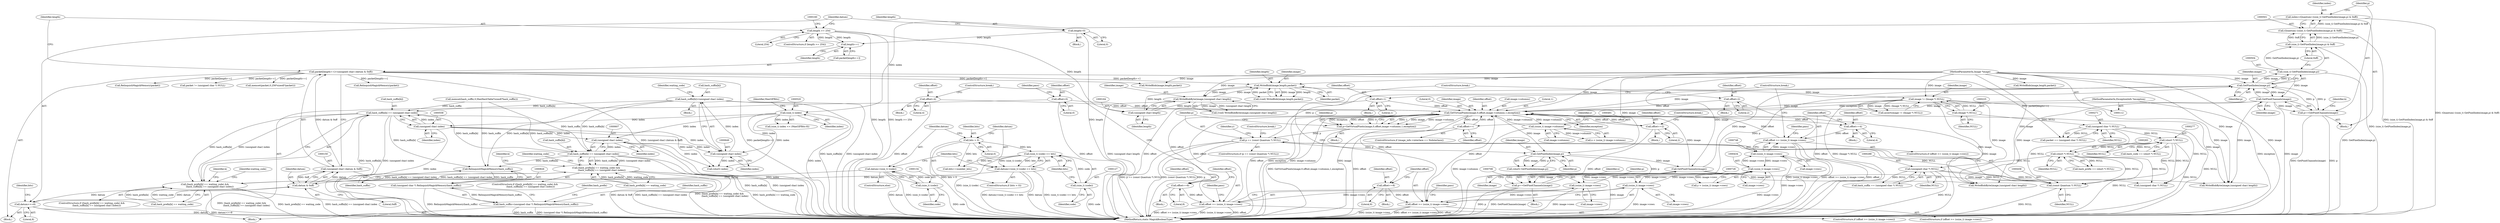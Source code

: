 digraph "0_ImageMagick6_61135001a625364e29bdce83832f043eebde7b5a_0@array" {
"1000644" [label="(Call,hash_suffix[k]=(unsigned char) index)"];
"1000648" [label="(Call,(unsigned char) index)"];
"1000606" [label="(Call,(unsigned char) index)"];
"1000557" [label="(Call,(unsigned char) index)"];
"1000519" [label="(Call,(size_t) index)"];
"1000498" [label="(Call,index=(Quantum) ((size_t) GetPixelIndex(image,p) & 0xff))"];
"1000500" [label="(Call,(Quantum) ((size_t) GetPixelIndex(image,p) & 0xff))"];
"1000502" [label="(Call,(size_t) GetPixelIndex(image,p) & 0xff)"];
"1000503" [label="(Call,(size_t) GetPixelIndex(image,p))"];
"1000505" [label="(Call,GetPixelIndex(image,p))"];
"1000475" [label="(Call,GetPixelChannels(image))"];
"1000470" [label="(Call,GetPixelIndex(image,p))"];
"1000445" [label="(Call,GetVirtualPixels(image,0,offset,image->columns,1,exception))"];
"1000222" [label="(Call,image != (Image *) NULL)"];
"1000168" [label="(Call,WriteBlob(image,length,packet))"];
"1000161" [label="(Call,WriteBlobByte(image,(unsigned char) length))"];
"1000114" [label="(MethodParameterIn,Image *image)"];
"1000163" [label="(Call,(unsigned char) length)"];
"1000155" [label="(Call,length >= 254)"];
"1000147" [label="(Call,length++)"];
"1000172" [label="(Call,length=0)"];
"1000144" [label="(Call,packet[length++]=(unsigned char) (datum & 0xff))"];
"1000149" [label="(Call,(unsigned char) (datum & 0xff))"];
"1000151" [label="(Call,datum & 0xff)"];
"1000131" [label="(Call,datum=(size_t) (code))"];
"1000133" [label="(Call,(size_t) (code))"];
"1000175" [label="(Call,datum>>=8)"];
"1000123" [label="(Call,datum|=(size_t) (code) << bits)"];
"1000125" [label="(Call,(size_t) (code) << bits)"];
"1000126" [label="(Call,(size_t) (code))"];
"1000120" [label="(Call,bits > 0)"];
"1000224" [label="(Call,(Image *) NULL)"];
"1000511" [label="(Call,GetPixelChannels(image))"];
"1000692" [label="(Call,offset++)"];
"1000715" [label="(Call,offset=4)"];
"1000761" [label="(Call,offset+=2)"];
"1000745" [label="(Call,offset >= (ssize_t) image->rows)"];
"1000741" [label="(Call,offset+=4)"];
"1000747" [label="(Call,(ssize_t) image->rows)"];
"1000433" [label="(Call,(ssize_t) image->rows)"];
"1000707" [label="(Call,(ssize_t) image->rows)"];
"1000727" [label="(Call,(ssize_t) image->rows)"];
"1000705" [label="(Call,offset >= (ssize_t) image->rows)"];
"1000701" [label="(Call,offset+=8)"];
"1000725" [label="(Call,offset >= (ssize_t) image->rows)"];
"1000721" [label="(Call,offset+=8)"];
"1000755" [label="(Call,offset=1)"];
"1000735" [label="(Call,offset=2)"];
"1000418" [label="(Call,offset=0)"];
"1000490" [label="(Call,(ssize_t) image->columns)"];
"1000116" [label="(MethodParameterIn,ExceptionInfo *exception)"];
"1000455" [label="(Call,p == (const Quantum *) NULL)"];
"1000443" [label="(Call,p=GetVirtualPixels(image,0,offset,image->columns,1,exception))"];
"1000457" [label="(Call,(const Quantum *) NULL)"];
"1000282" [label="(Call,(short *) NULL)"];
"1000276" [label="(Call,(short *) NULL)"];
"1000270" [label="(Call,(unsigned char *) NULL)"];
"1000287" [label="(Call,(unsigned char *) NULL)"];
"1000473" [label="(Call,p+=GetPixelChannels(image))"];
"1000509" [label="(Call,p+=GetPixelChannels(image))"];
"1000553" [label="(Call,hash_suffix[k] == (unsigned char) index)"];
"1000547" [label="(Call,(hash_prefix[k] == waiting_code) &&\n              (hash_suffix[k] == (unsigned char) index))"];
"1000596" [label="(Call,(hash_prefix[k] == waiting_code) &&\n                (hash_suffix[k] == (unsigned char) index))"];
"1000602" [label="(Call,hash_suffix[k] == (unsigned char) index)"];
"1000827" [label="(Call,RelinquishMagickMemory(hash_suffix))"];
"1000825" [label="(Call,(unsigned char *) RelinquishMagickMemory(hash_suffix))"];
"1000823" [label="(Call,hash_suffix=(unsigned char *) RelinquishMagickMemory(hash_suffix))"];
"1000465" [label="(Block,)"];
"1000500" [label="(Call,(Quantum) ((size_t) GetPixelIndex(image,p) & 0xff))"];
"1000175" [label="(Call,datum>>=8)"];
"1000449" [label="(Call,image->columns)"];
"1000706" [label="(Identifier,offset)"];
"1000272" [label="(Identifier,NULL)"];
"1000282" [label="(Call,(short *) NULL)"];
"1000468" [label="(Call,(short) GetPixelIndex(image,p))"];
"1000452" [label="(Literal,1)"];
"1000705" [label="(Call,offset >= (ssize_t) image->rows)"];
"1000153" [label="(Literal,0xff)"];
"1000791" [label="(Call,WriteBlobByte(image,(unsigned char) length))"];
"1000123" [label="(Call,datum|=(size_t) (code) << bits)"];
"1000692" [label="(Call,offset++)"];
"1000155" [label="(Call,length >= 254)"];
"1000472" [label="(Identifier,p)"];
"1000845" [label="(Call,RelinquishMagickMemory(packet))"];
"1000456" [label="(Identifier,p)"];
"1000726" [label="(Identifier,offset)"];
"1000447" [label="(Literal,0)"];
"1000497" [label="(Block,)"];
"1000177" [label="(Literal,8)"];
"1000812" [label="(Call,WriteBlobByte(image,(unsigned char) length))"];
"1000756" [label="(Identifier,offset)"];
"1000422" [label="(Identifier,pass)"];
"1000754" [label="(Identifier,pass)"];
"1000169" [label="(Identifier,image)"];
"1000471" [label="(Identifier,image)"];
"1000439" [label="(Identifier,y)"];
"1000280" [label="(Call,hash_prefix == (short *) NULL)"];
"1000546" [label="(ControlStructure,if ((hash_prefix[k] == waiting_code) &&\n              (hash_suffix[k] == (unsigned char) index)))"];
"1000145" [label="(Call,packet[length++])"];
"1000276" [label="(Call,(short *) NULL)"];
"1000746" [label="(Identifier,offset)"];
"1000824" [label="(Identifier,hash_suffix)"];
"1000720" [label="(Block,)"];
"1000644" [label="(Call,hash_suffix[k]=(unsigned char) index)"];
"1000828" [label="(Identifier,hash_suffix)"];
"1000114" [label="(MethodParameterIn,Image *image)"];
"1000488" [label="(Call,x < (ssize_t) image->columns)"];
"1000166" [label="(Call,(void) WriteBlob(image,length,packet))"];
"1000722" [label="(Identifier,offset)"];
"1000700" [label="(Block,)"];
"1000455" [label="(Call,p == (const Quantum *) NULL)"];
"1000121" [label="(Identifier,bits)"];
"1000519" [label="(Call,(size_t) index)"];
"1000502" [label="(Call,(size_t) GetPixelIndex(image,p) & 0xff)"];
"1000825" [label="(Call,(unsigned char *) RelinquishMagickMemory(hash_suffix))"];
"1000579" [label="(Identifier,k)"];
"1000762" [label="(Identifier,offset)"];
"1000514" [label="(Identifier,k)"];
"1000760" [label="(Block,)"];
"1000226" [label="(Identifier,NULL)"];
"1000602" [label="(Call,hash_suffix[k] == (unsigned char) index)"];
"1000162" [label="(Identifier,image)"];
"1000510" [label="(Identifier,p)"];
"1000445" [label="(Call,GetVirtualPixels(image,0,offset,image->columns,1,exception))"];
"1000156" [label="(Identifier,length)"];
"1000163" [label="(Call,(unsigned char) length)"];
"1000744" [label="(ControlStructure,if (offset >= (ssize_t) image->rows))"];
"1000712" [label="(Block,)"];
"1000135" [label="(Identifier,code)"];
"1000176" [label="(Identifier,datum)"];
"1000129" [label="(Identifier,bits)"];
"1000729" [label="(Call,image->rows)"];
"1000284" [label="(Identifier,NULL)"];
"1000650" [label="(Identifier,index)"];
"1000147" [label="(Call,length++)"];
"1000512" [label="(Identifier,image)"];
"1000222" [label="(Call,image != (Image *) NULL)"];
"1000475" [label="(Call,GetPixelChannels(image))"];
"1000745" [label="(Call,offset >= (ssize_t) image->rows)"];
"1000764" [label="(ControlStructure,break;)"];
"1000608" [label="(Identifier,index)"];
"1000274" [label="(Call,hash_code == (short *) NULL)"];
"1000557" [label="(Call,(unsigned char) index)"];
"1000683" [label="(Call,(short) index)"];
"1000798" [label="(Call,WriteBlob(image,length,packet))"];
"1000717" [label="(Literal,4)"];
"1000470" [label="(Call,GetPixelIndex(image,p))"];
"1000431" [label="(Call,y < (ssize_t) image->rows)"];
"1000473" [label="(Call,p+=GetPixelChannels(image))"];
"1000721" [label="(Call,offset+=8)"];
"1000152" [label="(Identifier,datum)"];
"1000128" [label="(Identifier,code)"];
"1000126" [label="(Call,(size_t) (code))"];
"1000827" [label="(Call,RelinquishMagickMemory(hash_suffix))"];
"1000132" [label="(Identifier,datum)"];
"1000158" [label="(Block,)"];
"1000116" [label="(MethodParameterIn,ExceptionInfo *exception)"];
"1000463" [label="(Identifier,y)"];
"1000724" [label="(ControlStructure,if (offset >= (ssize_t) image->rows))"];
"1000725" [label="(Call,offset >= (ssize_t) image->rows)"];
"1000137" [label="(Identifier,bits)"];
"1000757" [label="(Literal,1)"];
"1000285" [label="(Call,hash_suffix == (unsigned char *) NULL)"];
"1000823" [label="(Call,hash_suffix=(unsigned char *) RelinquishMagickMemory(hash_suffix))"];
"1000474" [label="(Identifier,p)"];
"1000171" [label="(Identifier,packet)"];
"1000727" [label="(Call,(ssize_t) image->rows)"];
"1000460" [label="(ControlStructure,break;)"];
"1000507" [label="(Identifier,p)"];
"1000499" [label="(Identifier,index)"];
"1000735" [label="(Call,offset=2)"];
"1000143" [label="(Block,)"];
"1000740" [label="(Block,)"];
"1000682" [label="(Identifier,waiting_code)"];
"1000459" [label="(Identifier,NULL)"];
"1000503" [label="(Call,(size_t) GetPixelIndex(image,p))"];
"1000723" [label="(Literal,8)"];
"1000569" [label="(Identifier,k)"];
"1000154" [label="(ControlStructure,if (length >= 254))"];
"1000373" [label="(Call,memset(hash_suffix,0,MaxHashTable*sizeof(*hash_suffix)))"];
"1000117" [label="(Block,)"];
"1000119" [label="(ControlStructure,if (bits > 0))"];
"1000457" [label="(Call,(const Quantum *) NULL)"];
"1000268" [label="(Call,packet == (unsigned char *) NULL)"];
"1000554" [label="(Call,hash_suffix[k])"];
"1000553" [label="(Call,hash_suffix[k] == (unsigned char) index)"];
"1000443" [label="(Call,p=GetVirtualPixels(image,0,offset,image->columns,1,exception))"];
"1000704" [label="(ControlStructure,if (offset >= (ssize_t) image->rows))"];
"1000703" [label="(Literal,8)"];
"1000737" [label="(Literal,2)"];
"1000173" [label="(Identifier,length)"];
"1000559" [label="(Identifier,index)"];
"1000170" [label="(Identifier,length)"];
"1000270" [label="(Call,(unsigned char *) NULL)"];
"1000223" [label="(Identifier,image)"];
"1000630" [label="(Block,)"];
"1000151" [label="(Call,datum & 0xff)"];
"1000742" [label="(Identifier,offset)"];
"1000741" [label="(Call,offset+=4)"];
"1000645" [label="(Call,hash_suffix[k])"];
"1000165" [label="(Identifier,length)"];
"1000511" [label="(Call,GetPixelChannels(image))"];
"1000715" [label="(Call,offset=4)"];
"1000819" [label="(Call,WriteBlob(image,length,packet))"];
"1000498" [label="(Call,index=(Quantum) ((size_t) GetPixelIndex(image,p) & 0xff))"];
"1000287" [label="(Call,(unsigned char *) NULL)"];
"1000648" [label="(Call,(unsigned char) index)"];
"1000149" [label="(Call,(unsigned char) (datum & 0xff))"];
"1000492" [label="(Call,image->columns)"];
"1000122" [label="(Literal,0)"];
"1000718" [label="(ControlStructure,break;)"];
"1000758" [label="(ControlStructure,break;)"];
"1000479" [label="(Identifier,x)"];
"1000547" [label="(Call,(hash_prefix[k] == waiting_code) &&\n              (hash_suffix[k] == (unsigned char) index))"];
"1000433" [label="(Call,(ssize_t) image->rows)"];
"1000509" [label="(Call,p+=GetPixelChannels(image))"];
"1000562" [label="(Identifier,waiting_code)"];
"1000849" [label="(MethodReturn,static MagickBooleanType)"];
"1000148" [label="(Identifier,length)"];
"1000289" [label="(Identifier,NULL)"];
"1000548" [label="(Call,hash_prefix[k] == waiting_code)"];
"1000611" [label="(Identifier,waiting_code)"];
"1000701" [label="(Call,offset+=8)"];
"1000506" [label="(Identifier,image)"];
"1000454" [label="(ControlStructure,if (p == (const Quantum *) NULL))"];
"1000693" [label="(Identifier,offset)"];
"1000476" [label="(Identifier,image)"];
"1000490" [label="(Call,(ssize_t) image->columns)"];
"1000603" [label="(Call,hash_suffix[k])"];
"1000124" [label="(Identifier,datum)"];
"1000446" [label="(Identifier,image)"];
"1000595" [label="(ControlStructure,if ((hash_prefix[k] == waiting_code) &&\n                (hash_suffix[k] == (unsigned char) index)))"];
"1000144" [label="(Call,packet[length++]=(unsigned char) (datum & 0xff))"];
"1000157" [label="(Literal,254)"];
"1000738" [label="(ControlStructure,break;)"];
"1000294" [label="(Call,(unsigned char *) NULL)"];
"1000168" [label="(Call,WriteBlob(image,length,packet))"];
"1000736" [label="(Identifier,offset)"];
"1000752" [label="(Block,)"];
"1000136" [label="(Call,bits+=number_bits)"];
"1000161" [label="(Call,WriteBlobByte(image,(unsigned char) length))"];
"1000301" [label="(Call,RelinquishMagickMemory(packet))"];
"1000508" [label="(Literal,0xff)"];
"1000440" [label="(Block,)"];
"1000749" [label="(Call,image->rows)"];
"1000596" [label="(Call,(hash_prefix[k] == waiting_code) &&\n                (hash_suffix[k] == (unsigned char) index))"];
"1000174" [label="(Literal,0)"];
"1000131" [label="(Call,datum=(size_t) (code))"];
"1000755" [label="(Call,offset=1)"];
"1000606" [label="(Call,(unsigned char) index)"];
"1000133" [label="(Call,(size_t) (code))"];
"1000597" [label="(Call,hash_prefix[k] == waiting_code)"];
"1000221" [label="(Call,assert(image != (Image *) NULL))"];
"1000747" [label="(Call,(ssize_t) image->rows)"];
"1000734" [label="(Identifier,pass)"];
"1000523" [label="(Identifier,MaxGIFBits)"];
"1000448" [label="(Identifier,offset)"];
"1000716" [label="(Identifier,offset)"];
"1000292" [label="(Call,packet != (unsigned char *) NULL)"];
"1000763" [label="(Literal,2)"];
"1000743" [label="(Literal,4)"];
"1000125" [label="(Call,(size_t) (code) << bits)"];
"1000732" [label="(Block,)"];
"1000120" [label="(Call,bits > 0)"];
"1000420" [label="(Literal,0)"];
"1000521" [label="(Identifier,index)"];
"1000453" [label="(Identifier,exception)"];
"1000419" [label="(Identifier,offset)"];
"1000224" [label="(Call,(Image *) NULL)"];
"1000505" [label="(Call,GetPixelIndex(image,p))"];
"1000444" [label="(Identifier,p)"];
"1000278" [label="(Identifier,NULL)"];
"1000130" [label="(ControlStructure,else)"];
"1000159" [label="(Call,(void) WriteBlobByte(image,(unsigned char) length))"];
"1000686" [label="(ControlStructure,if (image_info->interlace == NoInterlace))"];
"1000343" [label="(Call,memset(packet,0,256*sizeof(*packet)))"];
"1000761" [label="(Call,offset+=2)"];
"1000714" [label="(Identifier,pass)"];
"1000435" [label="(Call,image->rows)"];
"1000709" [label="(Call,image->rows)"];
"1000702" [label="(Identifier,offset)"];
"1000707" [label="(Call,(ssize_t) image->rows)"];
"1000179" [label="(Identifier,bits)"];
"1000830" [label="(Identifier,hash_prefix)"];
"1000418" [label="(Call,offset=0)"];
"1000172" [label="(Call,length=0)"];
"1000518" [label="(Call,(size_t) index << (MaxGIFBits-8))"];
"1000644" -> "1000630"  [label="AST: "];
"1000644" -> "1000648"  [label="CFG: "];
"1000645" -> "1000644"  [label="AST: "];
"1000648" -> "1000644"  [label="AST: "];
"1000682" -> "1000644"  [label="CFG: "];
"1000644" -> "1000849"  [label="DDG: (unsigned char) index"];
"1000644" -> "1000849"  [label="DDG: hash_suffix[k]"];
"1000644" -> "1000553"  [label="DDG: hash_suffix[k]"];
"1000644" -> "1000602"  [label="DDG: hash_suffix[k]"];
"1000648" -> "1000644"  [label="DDG: index"];
"1000644" -> "1000827"  [label="DDG: hash_suffix[k]"];
"1000648" -> "1000650"  [label="CFG: "];
"1000649" -> "1000648"  [label="AST: "];
"1000650" -> "1000648"  [label="AST: "];
"1000606" -> "1000648"  [label="DDG: index"];
"1000557" -> "1000648"  [label="DDG: index"];
"1000519" -> "1000648"  [label="DDG: index"];
"1000648" -> "1000683"  [label="DDG: index"];
"1000606" -> "1000602"  [label="AST: "];
"1000606" -> "1000608"  [label="CFG: "];
"1000607" -> "1000606"  [label="AST: "];
"1000608" -> "1000606"  [label="AST: "];
"1000602" -> "1000606"  [label="CFG: "];
"1000606" -> "1000849"  [label="DDG: index"];
"1000606" -> "1000602"  [label="DDG: index"];
"1000557" -> "1000606"  [label="DDG: index"];
"1000519" -> "1000606"  [label="DDG: index"];
"1000606" -> "1000683"  [label="DDG: index"];
"1000557" -> "1000553"  [label="AST: "];
"1000557" -> "1000559"  [label="CFG: "];
"1000558" -> "1000557"  [label="AST: "];
"1000559" -> "1000557"  [label="AST: "];
"1000553" -> "1000557"  [label="CFG: "];
"1000557" -> "1000849"  [label="DDG: index"];
"1000557" -> "1000553"  [label="DDG: index"];
"1000519" -> "1000557"  [label="DDG: index"];
"1000557" -> "1000683"  [label="DDG: index"];
"1000519" -> "1000518"  [label="AST: "];
"1000519" -> "1000521"  [label="CFG: "];
"1000520" -> "1000519"  [label="AST: "];
"1000521" -> "1000519"  [label="AST: "];
"1000523" -> "1000519"  [label="CFG: "];
"1000519" -> "1000849"  [label="DDG: index"];
"1000519" -> "1000518"  [label="DDG: index"];
"1000498" -> "1000519"  [label="DDG: index"];
"1000519" -> "1000683"  [label="DDG: index"];
"1000498" -> "1000497"  [label="AST: "];
"1000498" -> "1000500"  [label="CFG: "];
"1000499" -> "1000498"  [label="AST: "];
"1000500" -> "1000498"  [label="AST: "];
"1000510" -> "1000498"  [label="CFG: "];
"1000498" -> "1000849"  [label="DDG: (Quantum) ((size_t) GetPixelIndex(image,p) & 0xff)"];
"1000500" -> "1000498"  [label="DDG: (size_t) GetPixelIndex(image,p) & 0xff"];
"1000500" -> "1000502"  [label="CFG: "];
"1000501" -> "1000500"  [label="AST: "];
"1000502" -> "1000500"  [label="AST: "];
"1000500" -> "1000849"  [label="DDG: (size_t) GetPixelIndex(image,p) & 0xff"];
"1000502" -> "1000500"  [label="DDG: (size_t) GetPixelIndex(image,p)"];
"1000502" -> "1000500"  [label="DDG: 0xff"];
"1000502" -> "1000508"  [label="CFG: "];
"1000503" -> "1000502"  [label="AST: "];
"1000508" -> "1000502"  [label="AST: "];
"1000502" -> "1000849"  [label="DDG: (size_t) GetPixelIndex(image,p)"];
"1000503" -> "1000502"  [label="DDG: GetPixelIndex(image,p)"];
"1000503" -> "1000505"  [label="CFG: "];
"1000504" -> "1000503"  [label="AST: "];
"1000505" -> "1000503"  [label="AST: "];
"1000508" -> "1000503"  [label="CFG: "];
"1000503" -> "1000849"  [label="DDG: GetPixelIndex(image,p)"];
"1000505" -> "1000503"  [label="DDG: image"];
"1000505" -> "1000503"  [label="DDG: p"];
"1000505" -> "1000507"  [label="CFG: "];
"1000506" -> "1000505"  [label="AST: "];
"1000507" -> "1000505"  [label="AST: "];
"1000475" -> "1000505"  [label="DDG: image"];
"1000445" -> "1000505"  [label="DDG: image"];
"1000511" -> "1000505"  [label="DDG: image"];
"1000114" -> "1000505"  [label="DDG: image"];
"1000473" -> "1000505"  [label="DDG: p"];
"1000509" -> "1000505"  [label="DDG: p"];
"1000455" -> "1000505"  [label="DDG: p"];
"1000505" -> "1000509"  [label="DDG: p"];
"1000505" -> "1000511"  [label="DDG: image"];
"1000475" -> "1000473"  [label="AST: "];
"1000475" -> "1000476"  [label="CFG: "];
"1000476" -> "1000475"  [label="AST: "];
"1000473" -> "1000475"  [label="CFG: "];
"1000475" -> "1000849"  [label="DDG: image"];
"1000475" -> "1000445"  [label="DDG: image"];
"1000475" -> "1000473"  [label="DDG: image"];
"1000470" -> "1000475"  [label="DDG: image"];
"1000114" -> "1000475"  [label="DDG: image"];
"1000475" -> "1000791"  [label="DDG: image"];
"1000475" -> "1000812"  [label="DDG: image"];
"1000470" -> "1000468"  [label="AST: "];
"1000470" -> "1000472"  [label="CFG: "];
"1000471" -> "1000470"  [label="AST: "];
"1000472" -> "1000470"  [label="AST: "];
"1000468" -> "1000470"  [label="CFG: "];
"1000470" -> "1000468"  [label="DDG: image"];
"1000470" -> "1000468"  [label="DDG: p"];
"1000445" -> "1000470"  [label="DDG: image"];
"1000114" -> "1000470"  [label="DDG: image"];
"1000455" -> "1000470"  [label="DDG: p"];
"1000470" -> "1000473"  [label="DDG: p"];
"1000445" -> "1000443"  [label="AST: "];
"1000445" -> "1000453"  [label="CFG: "];
"1000446" -> "1000445"  [label="AST: "];
"1000447" -> "1000445"  [label="AST: "];
"1000448" -> "1000445"  [label="AST: "];
"1000449" -> "1000445"  [label="AST: "];
"1000452" -> "1000445"  [label="AST: "];
"1000453" -> "1000445"  [label="AST: "];
"1000443" -> "1000445"  [label="CFG: "];
"1000445" -> "1000849"  [label="DDG: image"];
"1000445" -> "1000849"  [label="DDG: image->columns"];
"1000445" -> "1000849"  [label="DDG: exception"];
"1000445" -> "1000849"  [label="DDG: offset"];
"1000445" -> "1000443"  [label="DDG: 1"];
"1000445" -> "1000443"  [label="DDG: image"];
"1000445" -> "1000443"  [label="DDG: image->columns"];
"1000445" -> "1000443"  [label="DDG: exception"];
"1000445" -> "1000443"  [label="DDG: offset"];
"1000445" -> "1000443"  [label="DDG: 0"];
"1000222" -> "1000445"  [label="DDG: image"];
"1000511" -> "1000445"  [label="DDG: image"];
"1000114" -> "1000445"  [label="DDG: image"];
"1000692" -> "1000445"  [label="DDG: offset"];
"1000715" -> "1000445"  [label="DDG: offset"];
"1000761" -> "1000445"  [label="DDG: offset"];
"1000745" -> "1000445"  [label="DDG: offset"];
"1000705" -> "1000445"  [label="DDG: offset"];
"1000725" -> "1000445"  [label="DDG: offset"];
"1000755" -> "1000445"  [label="DDG: offset"];
"1000735" -> "1000445"  [label="DDG: offset"];
"1000418" -> "1000445"  [label="DDG: offset"];
"1000490" -> "1000445"  [label="DDG: image->columns"];
"1000116" -> "1000445"  [label="DDG: exception"];
"1000445" -> "1000490"  [label="DDG: image->columns"];
"1000445" -> "1000692"  [label="DDG: offset"];
"1000445" -> "1000701"  [label="DDG: offset"];
"1000445" -> "1000721"  [label="DDG: offset"];
"1000445" -> "1000741"  [label="DDG: offset"];
"1000445" -> "1000761"  [label="DDG: offset"];
"1000445" -> "1000791"  [label="DDG: image"];
"1000445" -> "1000812"  [label="DDG: image"];
"1000222" -> "1000221"  [label="AST: "];
"1000222" -> "1000224"  [label="CFG: "];
"1000223" -> "1000222"  [label="AST: "];
"1000224" -> "1000222"  [label="AST: "];
"1000221" -> "1000222"  [label="CFG: "];
"1000222" -> "1000849"  [label="DDG: image"];
"1000222" -> "1000849"  [label="DDG: (Image *) NULL"];
"1000222" -> "1000221"  [label="DDG: image"];
"1000222" -> "1000221"  [label="DDG: (Image *) NULL"];
"1000168" -> "1000222"  [label="DDG: image"];
"1000114" -> "1000222"  [label="DDG: image"];
"1000224" -> "1000222"  [label="DDG: NULL"];
"1000222" -> "1000791"  [label="DDG: image"];
"1000222" -> "1000812"  [label="DDG: image"];
"1000168" -> "1000166"  [label="AST: "];
"1000168" -> "1000171"  [label="CFG: "];
"1000169" -> "1000168"  [label="AST: "];
"1000170" -> "1000168"  [label="AST: "];
"1000171" -> "1000168"  [label="AST: "];
"1000166" -> "1000168"  [label="CFG: "];
"1000168" -> "1000161"  [label="DDG: image"];
"1000168" -> "1000166"  [label="DDG: image"];
"1000168" -> "1000166"  [label="DDG: length"];
"1000168" -> "1000166"  [label="DDG: packet"];
"1000161" -> "1000168"  [label="DDG: image"];
"1000114" -> "1000168"  [label="DDG: image"];
"1000163" -> "1000168"  [label="DDG: length"];
"1000144" -> "1000168"  [label="DDG: packet[length++]"];
"1000161" -> "1000159"  [label="AST: "];
"1000161" -> "1000163"  [label="CFG: "];
"1000162" -> "1000161"  [label="AST: "];
"1000163" -> "1000161"  [label="AST: "];
"1000159" -> "1000161"  [label="CFG: "];
"1000161" -> "1000849"  [label="DDG: (unsigned char) length"];
"1000161" -> "1000159"  [label="DDG: image"];
"1000161" -> "1000159"  [label="DDG: (unsigned char) length"];
"1000114" -> "1000161"  [label="DDG: image"];
"1000163" -> "1000161"  [label="DDG: length"];
"1000114" -> "1000112"  [label="AST: "];
"1000114" -> "1000849"  [label="DDG: image"];
"1000114" -> "1000511"  [label="DDG: image"];
"1000114" -> "1000791"  [label="DDG: image"];
"1000114" -> "1000798"  [label="DDG: image"];
"1000114" -> "1000812"  [label="DDG: image"];
"1000114" -> "1000819"  [label="DDG: image"];
"1000163" -> "1000165"  [label="CFG: "];
"1000164" -> "1000163"  [label="AST: "];
"1000165" -> "1000163"  [label="AST: "];
"1000155" -> "1000163"  [label="DDG: length"];
"1000155" -> "1000154"  [label="AST: "];
"1000155" -> "1000157"  [label="CFG: "];
"1000156" -> "1000155"  [label="AST: "];
"1000157" -> "1000155"  [label="AST: "];
"1000160" -> "1000155"  [label="CFG: "];
"1000176" -> "1000155"  [label="CFG: "];
"1000155" -> "1000849"  [label="DDG: length >= 254"];
"1000155" -> "1000849"  [label="DDG: length"];
"1000155" -> "1000147"  [label="DDG: length"];
"1000147" -> "1000155"  [label="DDG: length"];
"1000147" -> "1000145"  [label="AST: "];
"1000147" -> "1000148"  [label="CFG: "];
"1000148" -> "1000147"  [label="AST: "];
"1000145" -> "1000147"  [label="CFG: "];
"1000172" -> "1000147"  [label="DDG: length"];
"1000172" -> "1000158"  [label="AST: "];
"1000172" -> "1000174"  [label="CFG: "];
"1000173" -> "1000172"  [label="AST: "];
"1000174" -> "1000172"  [label="AST: "];
"1000176" -> "1000172"  [label="CFG: "];
"1000172" -> "1000849"  [label="DDG: length"];
"1000144" -> "1000143"  [label="AST: "];
"1000144" -> "1000149"  [label="CFG: "];
"1000145" -> "1000144"  [label="AST: "];
"1000149" -> "1000144"  [label="AST: "];
"1000156" -> "1000144"  [label="CFG: "];
"1000144" -> "1000849"  [label="DDG: (unsigned char) (datum & 0xff)"];
"1000144" -> "1000849"  [label="DDG: packet[length++]"];
"1000149" -> "1000144"  [label="DDG: datum & 0xff"];
"1000144" -> "1000268"  [label="DDG: packet[length++]"];
"1000144" -> "1000292"  [label="DDG: packet[length++]"];
"1000144" -> "1000301"  [label="DDG: packet[length++]"];
"1000144" -> "1000343"  [label="DDG: packet[length++]"];
"1000144" -> "1000819"  [label="DDG: packet[length++]"];
"1000144" -> "1000845"  [label="DDG: packet[length++]"];
"1000149" -> "1000151"  [label="CFG: "];
"1000150" -> "1000149"  [label="AST: "];
"1000151" -> "1000149"  [label="AST: "];
"1000149" -> "1000849"  [label="DDG: datum & 0xff"];
"1000151" -> "1000149"  [label="DDG: datum"];
"1000151" -> "1000149"  [label="DDG: 0xff"];
"1000151" -> "1000153"  [label="CFG: "];
"1000152" -> "1000151"  [label="AST: "];
"1000153" -> "1000151"  [label="AST: "];
"1000131" -> "1000151"  [label="DDG: datum"];
"1000175" -> "1000151"  [label="DDG: datum"];
"1000123" -> "1000151"  [label="DDG: datum"];
"1000151" -> "1000175"  [label="DDG: datum"];
"1000131" -> "1000130"  [label="AST: "];
"1000131" -> "1000133"  [label="CFG: "];
"1000132" -> "1000131"  [label="AST: "];
"1000133" -> "1000131"  [label="AST: "];
"1000137" -> "1000131"  [label="CFG: "];
"1000131" -> "1000849"  [label="DDG: datum"];
"1000131" -> "1000849"  [label="DDG: (size_t) (code)"];
"1000133" -> "1000131"  [label="DDG: code"];
"1000133" -> "1000135"  [label="CFG: "];
"1000134" -> "1000133"  [label="AST: "];
"1000135" -> "1000133"  [label="AST: "];
"1000133" -> "1000849"  [label="DDG: code"];
"1000175" -> "1000143"  [label="AST: "];
"1000175" -> "1000177"  [label="CFG: "];
"1000176" -> "1000175"  [label="AST: "];
"1000177" -> "1000175"  [label="AST: "];
"1000179" -> "1000175"  [label="CFG: "];
"1000175" -> "1000849"  [label="DDG: datum"];
"1000175" -> "1000849"  [label="DDG: datum>>=8"];
"1000123" -> "1000119"  [label="AST: "];
"1000123" -> "1000125"  [label="CFG: "];
"1000124" -> "1000123"  [label="AST: "];
"1000125" -> "1000123"  [label="AST: "];
"1000137" -> "1000123"  [label="CFG: "];
"1000123" -> "1000849"  [label="DDG: (size_t) (code) << bits"];
"1000123" -> "1000849"  [label="DDG: datum|=(size_t) (code) << bits"];
"1000123" -> "1000849"  [label="DDG: datum"];
"1000125" -> "1000123"  [label="DDG: (size_t) (code)"];
"1000125" -> "1000123"  [label="DDG: bits"];
"1000125" -> "1000129"  [label="CFG: "];
"1000126" -> "1000125"  [label="AST: "];
"1000129" -> "1000125"  [label="AST: "];
"1000125" -> "1000849"  [label="DDG: (size_t) (code)"];
"1000126" -> "1000125"  [label="DDG: code"];
"1000120" -> "1000125"  [label="DDG: bits"];
"1000125" -> "1000136"  [label="DDG: bits"];
"1000126" -> "1000128"  [label="CFG: "];
"1000127" -> "1000126"  [label="AST: "];
"1000128" -> "1000126"  [label="AST: "];
"1000129" -> "1000126"  [label="CFG: "];
"1000126" -> "1000849"  [label="DDG: code"];
"1000120" -> "1000119"  [label="AST: "];
"1000120" -> "1000122"  [label="CFG: "];
"1000121" -> "1000120"  [label="AST: "];
"1000122" -> "1000120"  [label="AST: "];
"1000124" -> "1000120"  [label="CFG: "];
"1000132" -> "1000120"  [label="CFG: "];
"1000120" -> "1000849"  [label="DDG: bits > 0"];
"1000120" -> "1000136"  [label="DDG: bits"];
"1000224" -> "1000226"  [label="CFG: "];
"1000225" -> "1000224"  [label="AST: "];
"1000226" -> "1000224"  [label="AST: "];
"1000224" -> "1000270"  [label="DDG: NULL"];
"1000511" -> "1000509"  [label="AST: "];
"1000511" -> "1000512"  [label="CFG: "];
"1000512" -> "1000511"  [label="AST: "];
"1000509" -> "1000511"  [label="CFG: "];
"1000511" -> "1000849"  [label="DDG: image"];
"1000511" -> "1000509"  [label="DDG: image"];
"1000511" -> "1000791"  [label="DDG: image"];
"1000511" -> "1000812"  [label="DDG: image"];
"1000692" -> "1000686"  [label="AST: "];
"1000692" -> "1000693"  [label="CFG: "];
"1000693" -> "1000692"  [label="AST: "];
"1000439" -> "1000692"  [label="CFG: "];
"1000692" -> "1000849"  [label="DDG: offset"];
"1000715" -> "1000712"  [label="AST: "];
"1000715" -> "1000717"  [label="CFG: "];
"1000716" -> "1000715"  [label="AST: "];
"1000717" -> "1000715"  [label="AST: "];
"1000718" -> "1000715"  [label="CFG: "];
"1000715" -> "1000849"  [label="DDG: offset"];
"1000761" -> "1000760"  [label="AST: "];
"1000761" -> "1000763"  [label="CFG: "];
"1000762" -> "1000761"  [label="AST: "];
"1000763" -> "1000761"  [label="AST: "];
"1000764" -> "1000761"  [label="CFG: "];
"1000761" -> "1000849"  [label="DDG: offset"];
"1000745" -> "1000744"  [label="AST: "];
"1000745" -> "1000747"  [label="CFG: "];
"1000746" -> "1000745"  [label="AST: "];
"1000747" -> "1000745"  [label="AST: "];
"1000754" -> "1000745"  [label="CFG: "];
"1000758" -> "1000745"  [label="CFG: "];
"1000745" -> "1000849"  [label="DDG: (ssize_t) image->rows"];
"1000745" -> "1000849"  [label="DDG: offset >= (ssize_t) image->rows"];
"1000745" -> "1000849"  [label="DDG: offset"];
"1000741" -> "1000745"  [label="DDG: offset"];
"1000747" -> "1000745"  [label="DDG: image->rows"];
"1000741" -> "1000740"  [label="AST: "];
"1000741" -> "1000743"  [label="CFG: "];
"1000742" -> "1000741"  [label="AST: "];
"1000743" -> "1000741"  [label="AST: "];
"1000746" -> "1000741"  [label="CFG: "];
"1000747" -> "1000749"  [label="CFG: "];
"1000748" -> "1000747"  [label="AST: "];
"1000749" -> "1000747"  [label="AST: "];
"1000747" -> "1000849"  [label="DDG: image->rows"];
"1000747" -> "1000433"  [label="DDG: image->rows"];
"1000433" -> "1000747"  [label="DDG: image->rows"];
"1000433" -> "1000431"  [label="AST: "];
"1000433" -> "1000435"  [label="CFG: "];
"1000434" -> "1000433"  [label="AST: "];
"1000435" -> "1000433"  [label="AST: "];
"1000431" -> "1000433"  [label="CFG: "];
"1000433" -> "1000849"  [label="DDG: image->rows"];
"1000433" -> "1000431"  [label="DDG: image->rows"];
"1000707" -> "1000433"  [label="DDG: image->rows"];
"1000727" -> "1000433"  [label="DDG: image->rows"];
"1000433" -> "1000707"  [label="DDG: image->rows"];
"1000433" -> "1000727"  [label="DDG: image->rows"];
"1000707" -> "1000705"  [label="AST: "];
"1000707" -> "1000709"  [label="CFG: "];
"1000708" -> "1000707"  [label="AST: "];
"1000709" -> "1000707"  [label="AST: "];
"1000705" -> "1000707"  [label="CFG: "];
"1000707" -> "1000849"  [label="DDG: image->rows"];
"1000707" -> "1000705"  [label="DDG: image->rows"];
"1000727" -> "1000725"  [label="AST: "];
"1000727" -> "1000729"  [label="CFG: "];
"1000728" -> "1000727"  [label="AST: "];
"1000729" -> "1000727"  [label="AST: "];
"1000725" -> "1000727"  [label="CFG: "];
"1000727" -> "1000849"  [label="DDG: image->rows"];
"1000727" -> "1000725"  [label="DDG: image->rows"];
"1000705" -> "1000704"  [label="AST: "];
"1000706" -> "1000705"  [label="AST: "];
"1000714" -> "1000705"  [label="CFG: "];
"1000718" -> "1000705"  [label="CFG: "];
"1000705" -> "1000849"  [label="DDG: offset"];
"1000705" -> "1000849"  [label="DDG: offset >= (ssize_t) image->rows"];
"1000705" -> "1000849"  [label="DDG: (ssize_t) image->rows"];
"1000701" -> "1000705"  [label="DDG: offset"];
"1000701" -> "1000700"  [label="AST: "];
"1000701" -> "1000703"  [label="CFG: "];
"1000702" -> "1000701"  [label="AST: "];
"1000703" -> "1000701"  [label="AST: "];
"1000706" -> "1000701"  [label="CFG: "];
"1000725" -> "1000724"  [label="AST: "];
"1000726" -> "1000725"  [label="AST: "];
"1000734" -> "1000725"  [label="CFG: "];
"1000738" -> "1000725"  [label="CFG: "];
"1000725" -> "1000849"  [label="DDG: (ssize_t) image->rows"];
"1000725" -> "1000849"  [label="DDG: offset >= (ssize_t) image->rows"];
"1000725" -> "1000849"  [label="DDG: offset"];
"1000721" -> "1000725"  [label="DDG: offset"];
"1000721" -> "1000720"  [label="AST: "];
"1000721" -> "1000723"  [label="CFG: "];
"1000722" -> "1000721"  [label="AST: "];
"1000723" -> "1000721"  [label="AST: "];
"1000726" -> "1000721"  [label="CFG: "];
"1000755" -> "1000752"  [label="AST: "];
"1000755" -> "1000757"  [label="CFG: "];
"1000756" -> "1000755"  [label="AST: "];
"1000757" -> "1000755"  [label="AST: "];
"1000758" -> "1000755"  [label="CFG: "];
"1000755" -> "1000849"  [label="DDG: offset"];
"1000735" -> "1000732"  [label="AST: "];
"1000735" -> "1000737"  [label="CFG: "];
"1000736" -> "1000735"  [label="AST: "];
"1000737" -> "1000735"  [label="AST: "];
"1000738" -> "1000735"  [label="CFG: "];
"1000735" -> "1000849"  [label="DDG: offset"];
"1000418" -> "1000117"  [label="AST: "];
"1000418" -> "1000420"  [label="CFG: "];
"1000419" -> "1000418"  [label="AST: "];
"1000420" -> "1000418"  [label="AST: "];
"1000422" -> "1000418"  [label="CFG: "];
"1000418" -> "1000849"  [label="DDG: offset"];
"1000490" -> "1000488"  [label="AST: "];
"1000490" -> "1000492"  [label="CFG: "];
"1000491" -> "1000490"  [label="AST: "];
"1000492" -> "1000490"  [label="AST: "];
"1000488" -> "1000490"  [label="CFG: "];
"1000490" -> "1000849"  [label="DDG: image->columns"];
"1000490" -> "1000488"  [label="DDG: image->columns"];
"1000116" -> "1000112"  [label="AST: "];
"1000116" -> "1000849"  [label="DDG: exception"];
"1000455" -> "1000454"  [label="AST: "];
"1000455" -> "1000457"  [label="CFG: "];
"1000456" -> "1000455"  [label="AST: "];
"1000457" -> "1000455"  [label="AST: "];
"1000460" -> "1000455"  [label="CFG: "];
"1000463" -> "1000455"  [label="CFG: "];
"1000455" -> "1000849"  [label="DDG: p == (const Quantum *) NULL"];
"1000455" -> "1000849"  [label="DDG: (const Quantum *) NULL"];
"1000455" -> "1000849"  [label="DDG: p"];
"1000443" -> "1000455"  [label="DDG: p"];
"1000457" -> "1000455"  [label="DDG: NULL"];
"1000443" -> "1000440"  [label="AST: "];
"1000444" -> "1000443"  [label="AST: "];
"1000456" -> "1000443"  [label="CFG: "];
"1000443" -> "1000849"  [label="DDG: GetVirtualPixels(image,0,offset,image->columns,1,exception)"];
"1000457" -> "1000459"  [label="CFG: "];
"1000458" -> "1000457"  [label="AST: "];
"1000459" -> "1000457"  [label="AST: "];
"1000457" -> "1000849"  [label="DDG: NULL"];
"1000282" -> "1000457"  [label="DDG: NULL"];
"1000287" -> "1000457"  [label="DDG: NULL"];
"1000276" -> "1000457"  [label="DDG: NULL"];
"1000270" -> "1000457"  [label="DDG: NULL"];
"1000282" -> "1000280"  [label="AST: "];
"1000282" -> "1000284"  [label="CFG: "];
"1000283" -> "1000282"  [label="AST: "];
"1000284" -> "1000282"  [label="AST: "];
"1000280" -> "1000282"  [label="CFG: "];
"1000282" -> "1000849"  [label="DDG: NULL"];
"1000282" -> "1000280"  [label="DDG: NULL"];
"1000276" -> "1000282"  [label="DDG: NULL"];
"1000282" -> "1000287"  [label="DDG: NULL"];
"1000282" -> "1000294"  [label="DDG: NULL"];
"1000276" -> "1000274"  [label="AST: "];
"1000276" -> "1000278"  [label="CFG: "];
"1000277" -> "1000276"  [label="AST: "];
"1000278" -> "1000276"  [label="AST: "];
"1000274" -> "1000276"  [label="CFG: "];
"1000276" -> "1000849"  [label="DDG: NULL"];
"1000276" -> "1000274"  [label="DDG: NULL"];
"1000270" -> "1000276"  [label="DDG: NULL"];
"1000276" -> "1000294"  [label="DDG: NULL"];
"1000270" -> "1000268"  [label="AST: "];
"1000270" -> "1000272"  [label="CFG: "];
"1000271" -> "1000270"  [label="AST: "];
"1000272" -> "1000270"  [label="AST: "];
"1000268" -> "1000270"  [label="CFG: "];
"1000270" -> "1000849"  [label="DDG: NULL"];
"1000270" -> "1000268"  [label="DDG: NULL"];
"1000270" -> "1000294"  [label="DDG: NULL"];
"1000287" -> "1000285"  [label="AST: "];
"1000287" -> "1000289"  [label="CFG: "];
"1000288" -> "1000287"  [label="AST: "];
"1000289" -> "1000287"  [label="AST: "];
"1000285" -> "1000287"  [label="CFG: "];
"1000287" -> "1000849"  [label="DDG: NULL"];
"1000287" -> "1000285"  [label="DDG: NULL"];
"1000287" -> "1000294"  [label="DDG: NULL"];
"1000473" -> "1000465"  [label="AST: "];
"1000474" -> "1000473"  [label="AST: "];
"1000479" -> "1000473"  [label="CFG: "];
"1000473" -> "1000849"  [label="DDG: p"];
"1000473" -> "1000849"  [label="DDG: GetPixelChannels(image)"];
"1000509" -> "1000497"  [label="AST: "];
"1000510" -> "1000509"  [label="AST: "];
"1000514" -> "1000509"  [label="CFG: "];
"1000509" -> "1000849"  [label="DDG: GetPixelChannels(image)"];
"1000509" -> "1000849"  [label="DDG: p"];
"1000553" -> "1000547"  [label="AST: "];
"1000554" -> "1000553"  [label="AST: "];
"1000547" -> "1000553"  [label="CFG: "];
"1000553" -> "1000849"  [label="DDG: hash_suffix[k]"];
"1000553" -> "1000849"  [label="DDG: (unsigned char) index"];
"1000553" -> "1000547"  [label="DDG: hash_suffix[k]"];
"1000553" -> "1000547"  [label="DDG: (unsigned char) index"];
"1000373" -> "1000553"  [label="DDG: hash_suffix"];
"1000602" -> "1000553"  [label="DDG: hash_suffix[k]"];
"1000553" -> "1000602"  [label="DDG: hash_suffix[k]"];
"1000553" -> "1000827"  [label="DDG: hash_suffix[k]"];
"1000547" -> "1000546"  [label="AST: "];
"1000547" -> "1000548"  [label="CFG: "];
"1000548" -> "1000547"  [label="AST: "];
"1000562" -> "1000547"  [label="CFG: "];
"1000569" -> "1000547"  [label="CFG: "];
"1000547" -> "1000849"  [label="DDG: hash_prefix[k] == waiting_code"];
"1000547" -> "1000849"  [label="DDG: hash_suffix[k] == (unsigned char) index"];
"1000547" -> "1000849"  [label="DDG: (hash_prefix[k] == waiting_code) &&\n              (hash_suffix[k] == (unsigned char) index)"];
"1000548" -> "1000547"  [label="DDG: hash_prefix[k]"];
"1000548" -> "1000547"  [label="DDG: waiting_code"];
"1000596" -> "1000547"  [label="DDG: hash_suffix[k] == (unsigned char) index"];
"1000547" -> "1000596"  [label="DDG: hash_suffix[k] == (unsigned char) index"];
"1000596" -> "1000595"  [label="AST: "];
"1000596" -> "1000597"  [label="CFG: "];
"1000596" -> "1000602"  [label="CFG: "];
"1000597" -> "1000596"  [label="AST: "];
"1000602" -> "1000596"  [label="AST: "];
"1000579" -> "1000596"  [label="CFG: "];
"1000611" -> "1000596"  [label="CFG: "];
"1000596" -> "1000849"  [label="DDG: hash_prefix[k] == waiting_code"];
"1000596" -> "1000849"  [label="DDG: hash_suffix[k] == (unsigned char) index"];
"1000596" -> "1000849"  [label="DDG: (hash_prefix[k] == waiting_code) &&\n                (hash_suffix[k] == (unsigned char) index)"];
"1000597" -> "1000596"  [label="DDG: hash_prefix[k]"];
"1000597" -> "1000596"  [label="DDG: waiting_code"];
"1000602" -> "1000596"  [label="DDG: hash_suffix[k]"];
"1000602" -> "1000596"  [label="DDG: (unsigned char) index"];
"1000603" -> "1000602"  [label="AST: "];
"1000602" -> "1000849"  [label="DDG: hash_suffix[k]"];
"1000602" -> "1000849"  [label="DDG: (unsigned char) index"];
"1000373" -> "1000602"  [label="DDG: hash_suffix"];
"1000602" -> "1000827"  [label="DDG: hash_suffix[k]"];
"1000827" -> "1000825"  [label="AST: "];
"1000827" -> "1000828"  [label="CFG: "];
"1000828" -> "1000827"  [label="AST: "];
"1000825" -> "1000827"  [label="CFG: "];
"1000827" -> "1000825"  [label="DDG: hash_suffix"];
"1000373" -> "1000827"  [label="DDG: hash_suffix"];
"1000825" -> "1000823"  [label="AST: "];
"1000826" -> "1000825"  [label="AST: "];
"1000823" -> "1000825"  [label="CFG: "];
"1000825" -> "1000849"  [label="DDG: RelinquishMagickMemory(hash_suffix)"];
"1000825" -> "1000823"  [label="DDG: RelinquishMagickMemory(hash_suffix)"];
"1000823" -> "1000117"  [label="AST: "];
"1000824" -> "1000823"  [label="AST: "];
"1000830" -> "1000823"  [label="CFG: "];
"1000823" -> "1000849"  [label="DDG: hash_suffix"];
"1000823" -> "1000849"  [label="DDG: (unsigned char *) RelinquishMagickMemory(hash_suffix)"];
}
